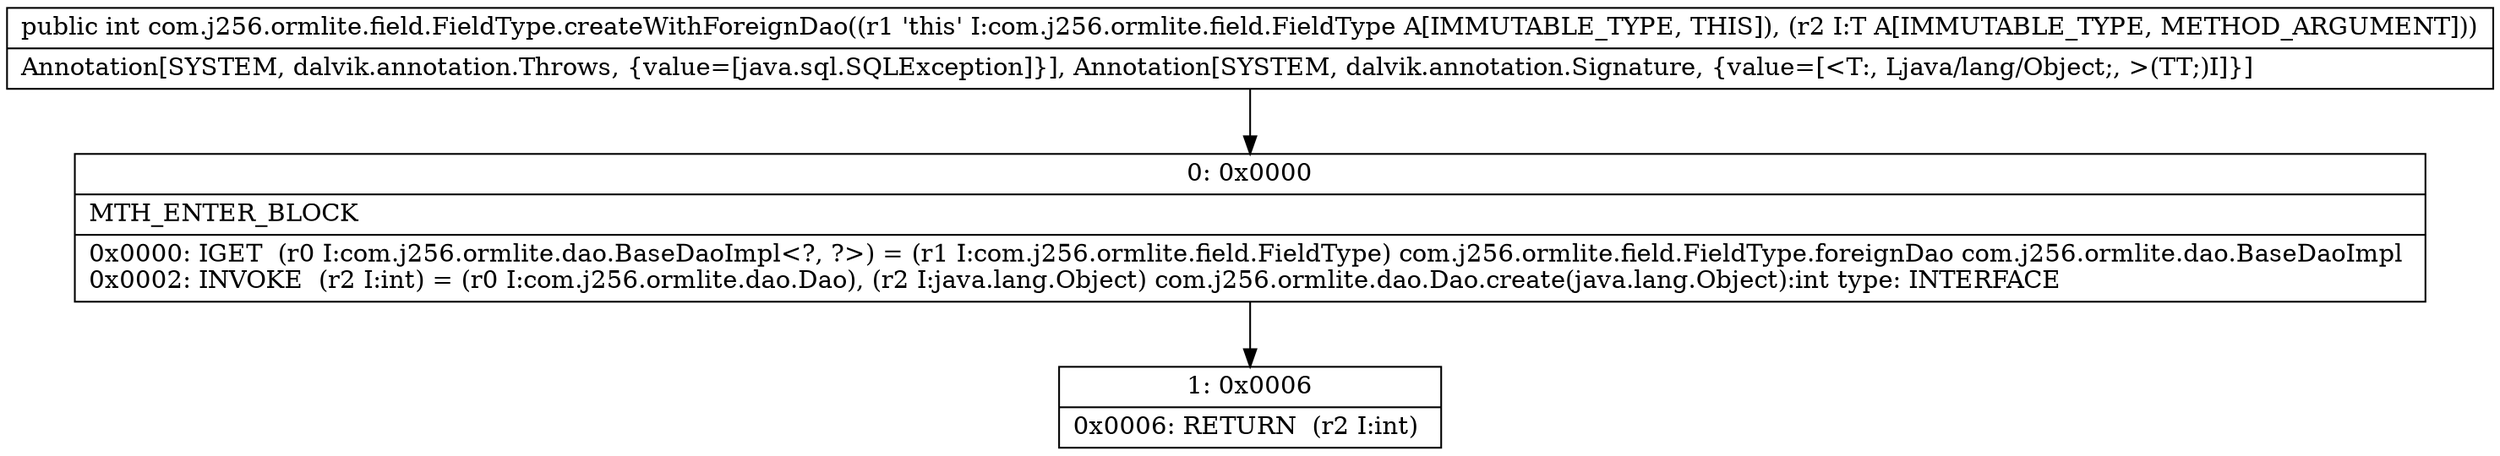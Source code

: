 digraph "CFG forcom.j256.ormlite.field.FieldType.createWithForeignDao(Ljava\/lang\/Object;)I" {
Node_0 [shape=record,label="{0\:\ 0x0000|MTH_ENTER_BLOCK\l|0x0000: IGET  (r0 I:com.j256.ormlite.dao.BaseDaoImpl\<?, ?\>) = (r1 I:com.j256.ormlite.field.FieldType) com.j256.ormlite.field.FieldType.foreignDao com.j256.ormlite.dao.BaseDaoImpl \l0x0002: INVOKE  (r2 I:int) = (r0 I:com.j256.ormlite.dao.Dao), (r2 I:java.lang.Object) com.j256.ormlite.dao.Dao.create(java.lang.Object):int type: INTERFACE \l}"];
Node_1 [shape=record,label="{1\:\ 0x0006|0x0006: RETURN  (r2 I:int) \l}"];
MethodNode[shape=record,label="{public int com.j256.ormlite.field.FieldType.createWithForeignDao((r1 'this' I:com.j256.ormlite.field.FieldType A[IMMUTABLE_TYPE, THIS]), (r2 I:T A[IMMUTABLE_TYPE, METHOD_ARGUMENT]))  | Annotation[SYSTEM, dalvik.annotation.Throws, \{value=[java.sql.SQLException]\}], Annotation[SYSTEM, dalvik.annotation.Signature, \{value=[\<T:, Ljava\/lang\/Object;, \>(TT;)I]\}]\l}"];
MethodNode -> Node_0;
Node_0 -> Node_1;
}


